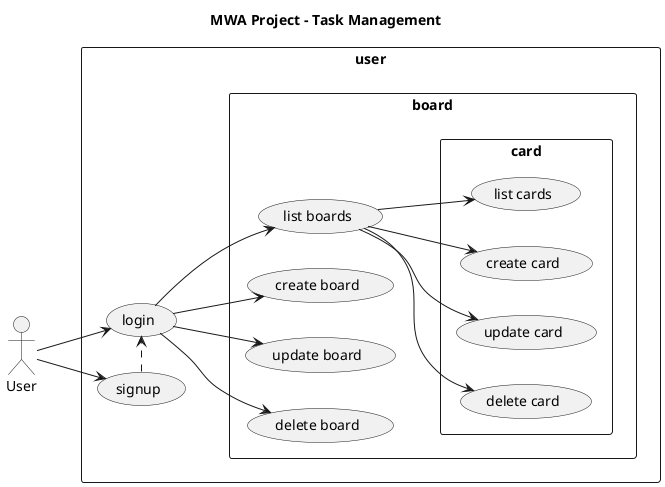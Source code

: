 @startuml
title MWA Project - Task Management
left to right direction

actor User

rectangle user {
  User --> (login)

  rectangle board{
    (login) --> (list boards)
    (login) --> (create board)
    (login) --> (update board)
    (login) --> (delete board)

    rectangle card{
      (list boards) --> (list cards)
      (list boards) --> (create card)
      (list boards) --> (update card)
      (list boards) --> (delete card)
    }
  }


  
  User --> (signup)
  (signup).>(login)
}

@enduml